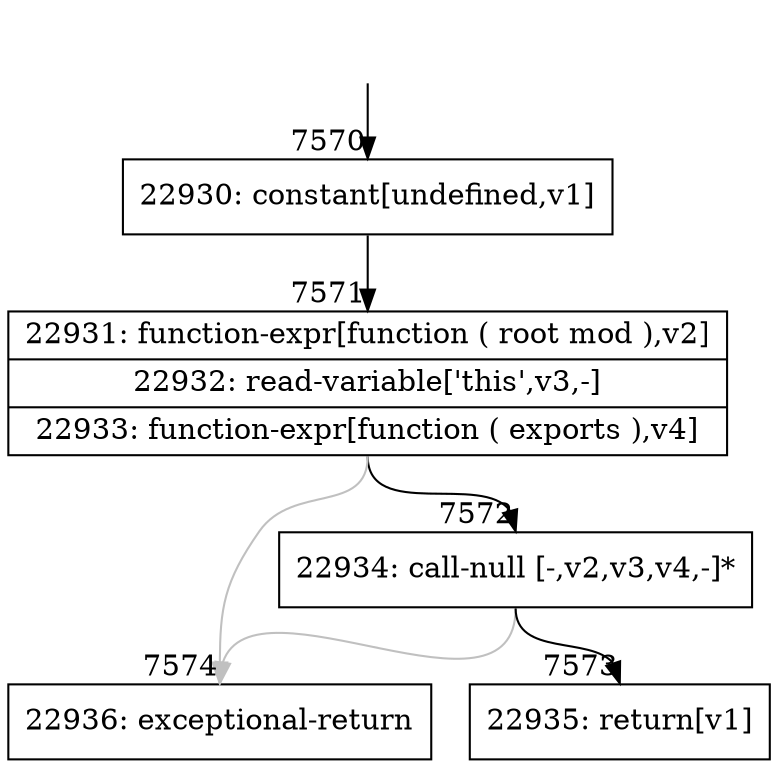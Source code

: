 digraph {
rankdir="TD"
BB_entry280[shape=none,label=""];
BB_entry280 -> BB7570 [tailport=s, headport=n, headlabel="    7570"]
BB7570 [shape=record label="{22930: constant[undefined,v1]}" ] 
BB7570 -> BB7571 [tailport=s, headport=n, headlabel="      7571"]
BB7571 [shape=record label="{22931: function-expr[function ( root mod ),v2]|22932: read-variable['this',v3,-]|22933: function-expr[function ( exports ),v4]}" ] 
BB7571 -> BB7572 [tailport=s, headport=n, headlabel="      7572"]
BB7571 -> BB7574 [tailport=s, headport=n, color=gray, headlabel="      7574"]
BB7572 [shape=record label="{22934: call-null [-,v2,v3,v4,-]*}" ] 
BB7572 -> BB7573 [tailport=s, headport=n, headlabel="      7573"]
BB7572 -> BB7574 [tailport=s, headport=n, color=gray]
BB7573 [shape=record label="{22935: return[v1]}" ] 
BB7574 [shape=record label="{22936: exceptional-return}" ] 
//#$~ 7111
}
